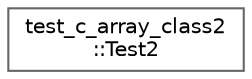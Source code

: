 digraph "类继承关系图"
{
 // LATEX_PDF_SIZE
  bgcolor="transparent";
  edge [fontname=Helvetica,fontsize=10,labelfontname=Helvetica,labelfontsize=10];
  node [fontname=Helvetica,fontsize=10,shape=box,height=0.2,width=0.4];
  rankdir="LR";
  Node0 [id="Node000000",label="test_c_array_class2\l::Test2",height=0.2,width=0.4,color="grey40", fillcolor="white", style="filled",URL="$structtest__c__array__class2_1_1_test2.html",tooltip=" "];
}
